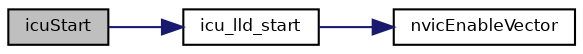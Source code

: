 digraph "icuStart"
{
  bgcolor="transparent";
  edge [fontname="Helvetica",fontsize="8",labelfontname="Helvetica",labelfontsize="8"];
  node [fontname="Helvetica",fontsize="8",shape=record];
  rankdir="LR";
  Node25 [label="icuStart",height=0.2,width=0.4,color="black", fillcolor="grey75", style="filled", fontcolor="black"];
  Node25 -> Node26 [color="midnightblue",fontsize="8",style="solid",fontname="Helvetica"];
  Node26 [label="icu_lld_start",height=0.2,width=0.4,color="black",URL="$group___i_c_u.html#ga9e2cd09f1ef69b6045b95971dffbfa6d",tooltip="Configures and activates the ICU peripheral. "];
  Node26 -> Node27 [color="midnightblue",fontsize="8",style="solid",fontname="Helvetica"];
  Node27 [label="nvicEnableVector",height=0.2,width=0.4,color="black",URL="$group___c_o_m_m_o_n___a_r_m_c_mx___n_v_i_c.html#gaf27b6cd4f76874f8d5bbcbff7d6015d6",tooltip="Sets the priority of an interrupt handler and enables it. "];
}
